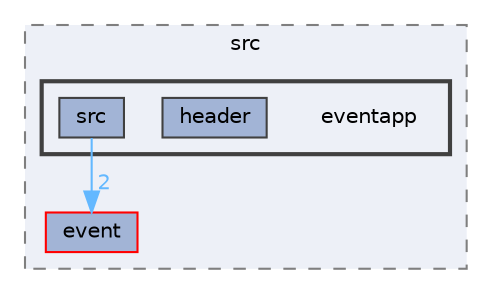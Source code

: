 digraph "C:/Users/Vıctus/Desktop/ce103-final/ce103-final-beyza-aydin-gokcenur-haymana-cpp/src/eventapp"
{
 // INTERACTIVE_SVG=YES
 // LATEX_PDF_SIZE
  bgcolor="transparent";
  edge [fontname=Helvetica,fontsize=10,labelfontname=Helvetica,labelfontsize=10];
  node [fontname=Helvetica,fontsize=10,shape=box,height=0.2,width=0.4];
  compound=true
  subgraph clusterdir_e4cc4e4800a765bf27f242a08d1bc8de {
    graph [ bgcolor="#edf0f7", pencolor="grey50", label="src", fontname=Helvetica,fontsize=10 style="filled,dashed", URL="dir_e4cc4e4800a765bf27f242a08d1bc8de.html",tooltip=""]
  dir_6955a45b5280610801a7c6a136eab890 [label="event", fillcolor="#a2b4d6", color="red", style="filled", URL="dir_6955a45b5280610801a7c6a136eab890.html",tooltip=""];
  subgraph clusterdir_cba2bab1258b509d745056805a98183a {
    graph [ bgcolor="#edf0f7", pencolor="grey25", label="", fontname=Helvetica,fontsize=10 style="filled,bold", URL="dir_cba2bab1258b509d745056805a98183a.html",tooltip=""]
    dir_cba2bab1258b509d745056805a98183a [shape=plaintext, label="eventapp"];
  dir_c1d6a18ad71a13d2ef419ac4b83f2ea5 [label="header", fillcolor="#a2b4d6", color="grey25", style="filled", URL="dir_c1d6a18ad71a13d2ef419ac4b83f2ea5.html",tooltip=""];
  dir_36d9a4c6f86486f35bcce0246f394d9f [label="src", fillcolor="#a2b4d6", color="grey25", style="filled", URL="dir_36d9a4c6f86486f35bcce0246f394d9f.html",tooltip=""];
  }
  }
  dir_36d9a4c6f86486f35bcce0246f394d9f->dir_6955a45b5280610801a7c6a136eab890 [headlabel="2", labeldistance=1.5 headhref="dir_000010_000003.html" color="steelblue1" fontcolor="steelblue1"];
}
